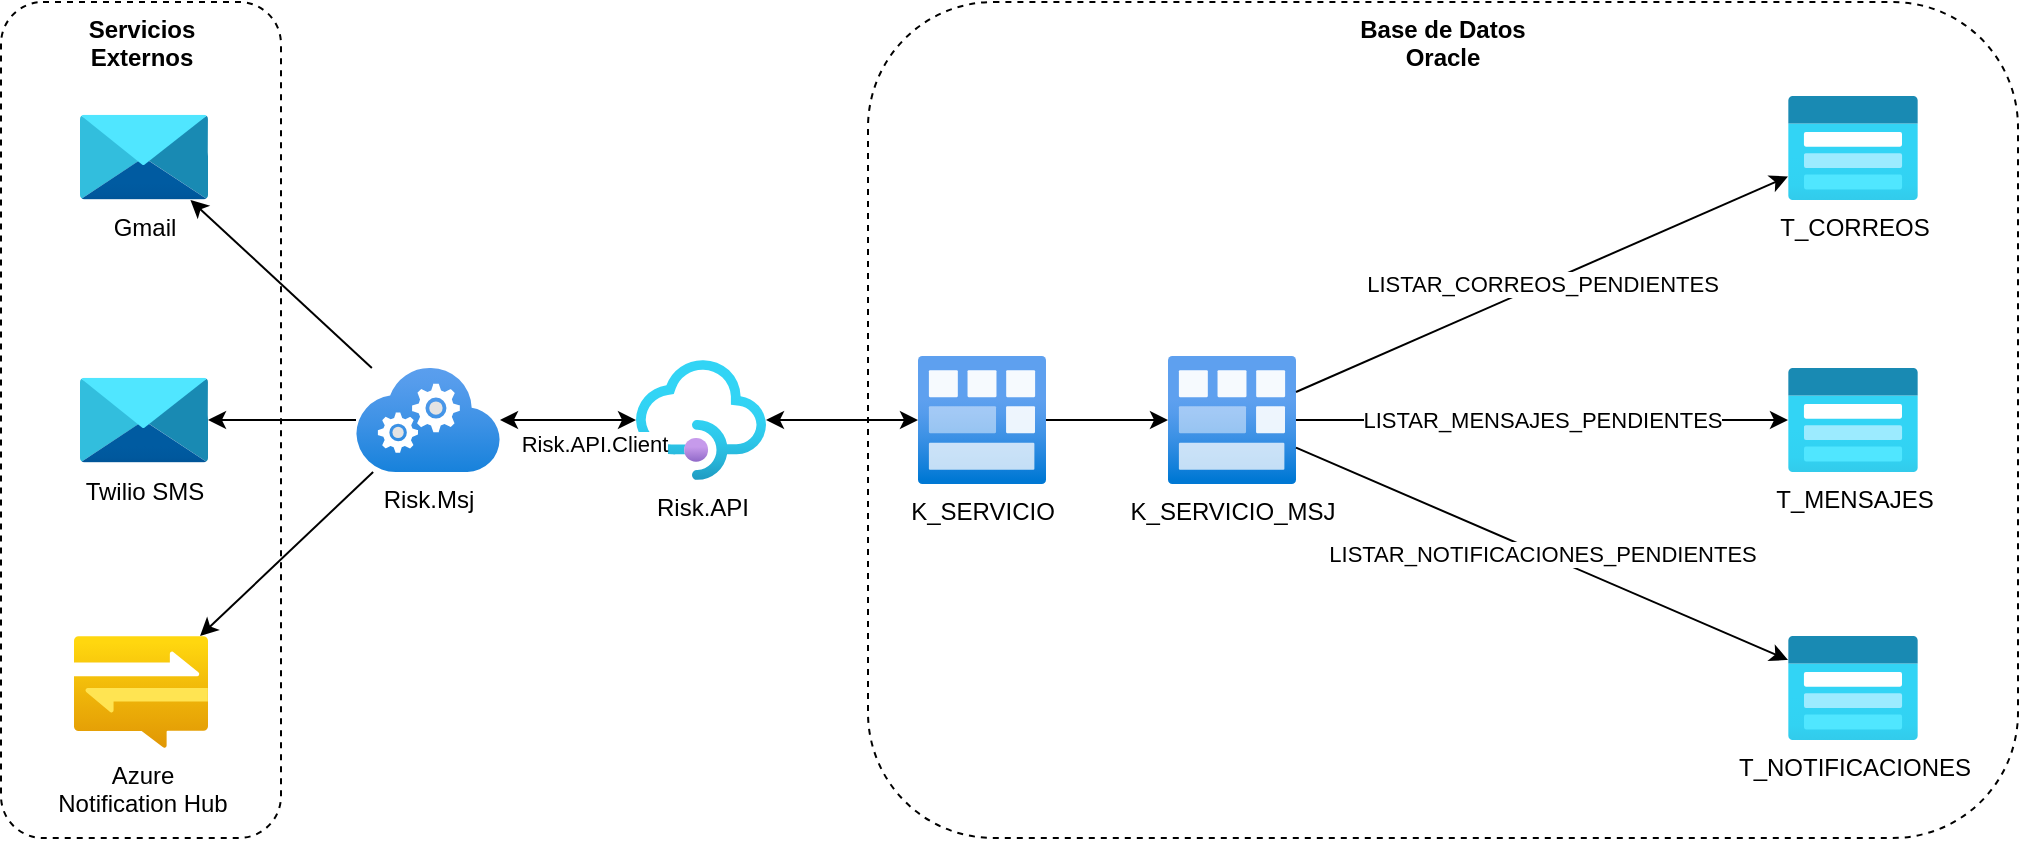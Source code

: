 <mxfile version="13.8.3" type="device"><diagram id="ucG6yR1g49opQo0NzQKm" name="Page-1"><mxGraphModel dx="1456" dy="741" grid="1" gridSize="10" guides="1" tooltips="1" connect="1" arrows="1" fold="1" page="1" pageScale="1" pageWidth="1169" pageHeight="827" math="0" shadow="0"><root><mxCell id="0"/><mxCell id="1" parent="0"/><mxCell id="SyNwciXrOUz13eXdPs9M-24" value="Base de Datos&lt;br&gt;Oracle" style="rounded=1;whiteSpace=wrap;html=1;fillColor=none;dashed=1;verticalAlign=top;fontStyle=1" vertex="1" parent="1"><mxGeometry x="513" y="183" width="575" height="418" as="geometry"/></mxCell><mxCell id="SyNwciXrOUz13eXdPs9M-1" value="&lt;span style=&quot;font-size: 12px&quot;&gt;T_MENSAJES&lt;br&gt;&lt;/span&gt;" style="aspect=fixed;html=1;points=[];align=center;image;fontSize=12;image=img/lib/azure2/storage/Storage_Accounts_Classic.svg;" vertex="1" parent="1"><mxGeometry x="973" y="366" width="65" height="52" as="geometry"/></mxCell><mxCell id="SyNwciXrOUz13eXdPs9M-2" value="&lt;span style=&quot;font-size: 12px&quot;&gt;T_NOTIFICACIONES&lt;/span&gt;" style="aspect=fixed;html=1;points=[];align=center;image;fontSize=12;image=img/lib/azure2/storage/Storage_Accounts_Classic.svg;" vertex="1" parent="1"><mxGeometry x="973" y="500" width="65" height="52" as="geometry"/></mxCell><mxCell id="SyNwciXrOUz13eXdPs9M-3" value="&lt;span style=&quot;font-size: 12px&quot;&gt;T_CORREOS&lt;br&gt;&lt;/span&gt;" style="aspect=fixed;html=1;points=[];align=center;image;fontSize=12;image=img/lib/azure2/storage/Storage_Accounts_Classic.svg;" vertex="1" parent="1"><mxGeometry x="973" y="230" width="65" height="52" as="geometry"/></mxCell><mxCell id="SyNwciXrOUz13eXdPs9M-8" value="&lt;span style=&quot;font-size: 12px&quot;&gt;K_SERVICIO_MSJ&lt;/span&gt;" style="aspect=fixed;html=1;points=[];align=center;image;fontSize=12;image=img/lib/azure2/general/Module.svg;" vertex="1" parent="1"><mxGeometry x="663" y="360" width="64" height="64" as="geometry"/></mxCell><mxCell id="SyNwciXrOUz13eXdPs9M-9" value="&lt;span style=&quot;font-size: 12px&quot;&gt;K_SERVICIO&lt;/span&gt;" style="aspect=fixed;html=1;points=[];align=center;image;fontSize=12;image=img/lib/azure2/general/Module.svg;" vertex="1" parent="1"><mxGeometry x="538" y="360" width="64" height="64" as="geometry"/></mxCell><mxCell id="SyNwciXrOUz13eXdPs9M-10" value="" style="endArrow=classic;html=1;" edge="1" parent="1" source="SyNwciXrOUz13eXdPs9M-8" target="SyNwciXrOUz13eXdPs9M-1"><mxGeometry relative="1" as="geometry"><mxPoint x="733" y="390" as="sourcePoint"/><mxPoint x="963" y="390" as="targetPoint"/></mxGeometry></mxCell><mxCell id="SyNwciXrOUz13eXdPs9M-11" value="LISTAR_MENSAJES_PENDIENTES" style="edgeLabel;resizable=0;html=1;align=center;verticalAlign=middle;" connectable="0" vertex="1" parent="SyNwciXrOUz13eXdPs9M-10"><mxGeometry relative="1" as="geometry"/></mxCell><mxCell id="SyNwciXrOUz13eXdPs9M-12" value="" style="endArrow=classic;html=1;" edge="1" parent="1" source="SyNwciXrOUz13eXdPs9M-8" target="SyNwciXrOUz13eXdPs9M-3"><mxGeometry relative="1" as="geometry"><mxPoint x="733" y="380" as="sourcePoint"/><mxPoint x="963" y="260" as="targetPoint"/></mxGeometry></mxCell><mxCell id="SyNwciXrOUz13eXdPs9M-13" value="LISTAR_CORREOS_PENDIENTES" style="edgeLabel;resizable=0;html=1;align=center;verticalAlign=middle;" connectable="0" vertex="1" parent="SyNwciXrOUz13eXdPs9M-12"><mxGeometry relative="1" as="geometry"/></mxCell><mxCell id="SyNwciXrOUz13eXdPs9M-16" value="" style="endArrow=classic;html=1;" edge="1" parent="1" source="SyNwciXrOUz13eXdPs9M-8" target="SyNwciXrOUz13eXdPs9M-2"><mxGeometry relative="1" as="geometry"><mxPoint x="733" y="400" as="sourcePoint"/><mxPoint x="963" y="530" as="targetPoint"/></mxGeometry></mxCell><mxCell id="SyNwciXrOUz13eXdPs9M-17" value="LISTAR_NOTIFICACIONES_PENDIENTES" style="edgeLabel;resizable=0;html=1;align=center;verticalAlign=middle;" connectable="0" vertex="1" parent="SyNwciXrOUz13eXdPs9M-16"><mxGeometry relative="1" as="geometry"/></mxCell><mxCell id="SyNwciXrOUz13eXdPs9M-18" value="" style="endArrow=classic;html=1;" edge="1" parent="1" source="SyNwciXrOUz13eXdPs9M-9" target="SyNwciXrOUz13eXdPs9M-8"><mxGeometry width="50" height="50" relative="1" as="geometry"><mxPoint x="608" y="391.83" as="sourcePoint"/><mxPoint x="653" y="392" as="targetPoint"/></mxGeometry></mxCell><mxCell id="SyNwciXrOUz13eXdPs9M-19" value="&lt;span style=&quot;font-size: 12px&quot;&gt;Azure&lt;br&gt;Notification&amp;nbsp;Hub&lt;/span&gt;" style="aspect=fixed;html=1;points=[];align=center;image;fontSize=12;image=img/lib/azure2/web/Notification_Hub_Namespaces.svg;" vertex="1" parent="1"><mxGeometry x="116" y="500" width="67" height="56.0" as="geometry"/></mxCell><mxCell id="SyNwciXrOUz13eXdPs9M-20" value="&lt;span style=&quot;font-size: 12px&quot;&gt;Gmail&lt;/span&gt;" style="aspect=fixed;html=1;points=[];align=center;image;fontSize=12;image=img/lib/azure2/storage/Data_Share_Invitations.svg;" vertex="1" parent="1"><mxGeometry x="119" y="239" width="64" height="43" as="geometry"/></mxCell><mxCell id="SyNwciXrOUz13eXdPs9M-21" value="&lt;span style=&quot;font-size: 12px&quot;&gt;Twilio SMS&lt;/span&gt;" style="aspect=fixed;html=1;points=[];align=center;image;fontSize=12;image=img/lib/azure2/storage/Data_Share_Invitations.svg;" vertex="1" parent="1"><mxGeometry x="119" y="370.5" width="64" height="43" as="geometry"/></mxCell><mxCell id="SyNwciXrOUz13eXdPs9M-22" value="&lt;span style=&quot;font-size: 12px&quot;&gt;Risk.Msj&lt;/span&gt;" style="aspect=fixed;html=1;points=[];align=center;image;fontSize=12;image=img/lib/azure2/compute/Cloud_Services_Classic.svg;" vertex="1" parent="1"><mxGeometry x="257" y="366" width="72" height="52" as="geometry"/></mxCell><mxCell id="SyNwciXrOUz13eXdPs9M-23" value="&lt;span style=&quot;font-size: 12px&quot;&gt;Risk.API&lt;/span&gt;" style="aspect=fixed;html=1;points=[];align=center;image;fontSize=12;image=img/lib/azure2/integration/API_Management_Services.svg;" vertex="1" parent="1"><mxGeometry x="397" y="362" width="65" height="60" as="geometry"/></mxCell><mxCell id="SyNwciXrOUz13eXdPs9M-31" value="" style="endArrow=classic;html=1;" edge="1" parent="1" source="SyNwciXrOUz13eXdPs9M-22" target="SyNwciXrOUz13eXdPs9M-21"><mxGeometry width="50" height="50" relative="1" as="geometry"><mxPoint x="317" y="387.75" as="sourcePoint"/><mxPoint x="197" y="391.75" as="targetPoint"/></mxGeometry></mxCell><mxCell id="SyNwciXrOUz13eXdPs9M-32" value="" style="endArrow=classic;html=1;" edge="1" parent="1" source="SyNwciXrOUz13eXdPs9M-22" target="SyNwciXrOUz13eXdPs9M-20"><mxGeometry width="50" height="50" relative="1" as="geometry"><mxPoint x="317" y="377.75" as="sourcePoint"/><mxPoint x="197" y="257.75" as="targetPoint"/></mxGeometry></mxCell><mxCell id="SyNwciXrOUz13eXdPs9M-33" value="" style="endArrow=classic;html=1;" edge="1" parent="1" source="SyNwciXrOUz13eXdPs9M-22" target="SyNwciXrOUz13eXdPs9M-19"><mxGeometry width="50" height="50" relative="1" as="geometry"><mxPoint x="317" y="397.75" as="sourcePoint"/><mxPoint x="197" y="517.75" as="targetPoint"/></mxGeometry></mxCell><mxCell id="SyNwciXrOUz13eXdPs9M-39" value="" style="endArrow=classic;startArrow=classic;html=1;" edge="1" parent="1" source="SyNwciXrOUz13eXdPs9M-22" target="SyNwciXrOUz13eXdPs9M-23"><mxGeometry width="50" height="50" relative="1" as="geometry"><mxPoint x="417" y="517.75" as="sourcePoint"/><mxPoint x="467" y="467.75" as="targetPoint"/></mxGeometry></mxCell><mxCell id="SyNwciXrOUz13eXdPs9M-46" value="Risk.API.Client" style="edgeLabel;html=1;align=center;verticalAlign=top;resizable=0;points=[];" vertex="1" connectable="0" parent="SyNwciXrOUz13eXdPs9M-39"><mxGeometry x="0.367" y="1" relative="1" as="geometry"><mxPoint as="offset"/></mxGeometry></mxCell><mxCell id="SyNwciXrOUz13eXdPs9M-42" value="" style="endArrow=classic;startArrow=classic;html=1;" edge="1" parent="1" source="SyNwciXrOUz13eXdPs9M-23" target="SyNwciXrOUz13eXdPs9M-9"><mxGeometry width="50" height="50" relative="1" as="geometry"><mxPoint x="386" y="490" as="sourcePoint"/><mxPoint x="436" y="440" as="targetPoint"/></mxGeometry></mxCell><mxCell id="SyNwciXrOUz13eXdPs9M-43" value="Servicios&lt;br&gt;Externos" style="rounded=1;whiteSpace=wrap;html=1;fillColor=none;dashed=1;verticalAlign=top;fontStyle=1" vertex="1" parent="1"><mxGeometry x="79.5" y="183" width="140" height="418" as="geometry"/></mxCell></root></mxGraphModel></diagram></mxfile>